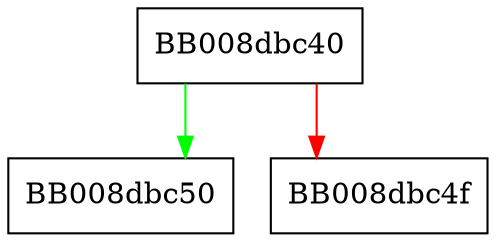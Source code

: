 digraph getpeername {
  node [shape="box"];
  graph [splines=ortho];
  BB008dbc40 -> BB008dbc50 [color="green"];
  BB008dbc40 -> BB008dbc4f [color="red"];
}